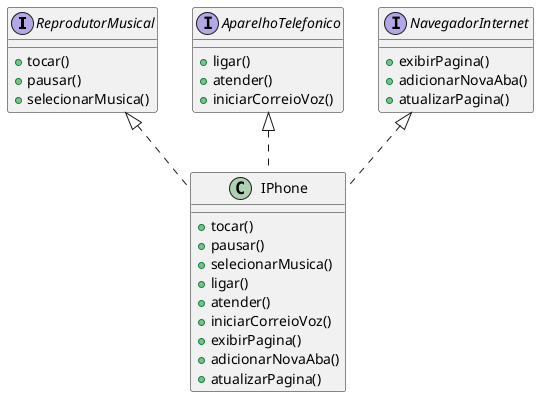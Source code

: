 @startuml

interface ReprodutorMusical {
    + tocar()
    + pausar()
    + selecionarMusica()
}

interface AparelhoTelefonico {
    + ligar()
    + atender()
    + iniciarCorreioVoz()
}

interface NavegadorInternet {
    + exibirPagina()
    + adicionarNovaAba()
    + atualizarPagina()
}

class IPhone implements ReprodutorMusical, AparelhoTelefonico, NavegadorInternet {
    + tocar()
    + pausar()
    + selecionarMusica()
    + ligar()
    + atender()
    + iniciarCorreioVoz()
    + exibirPagina()
    + adicionarNovaAba()
    + atualizarPagina()
}

@enduml